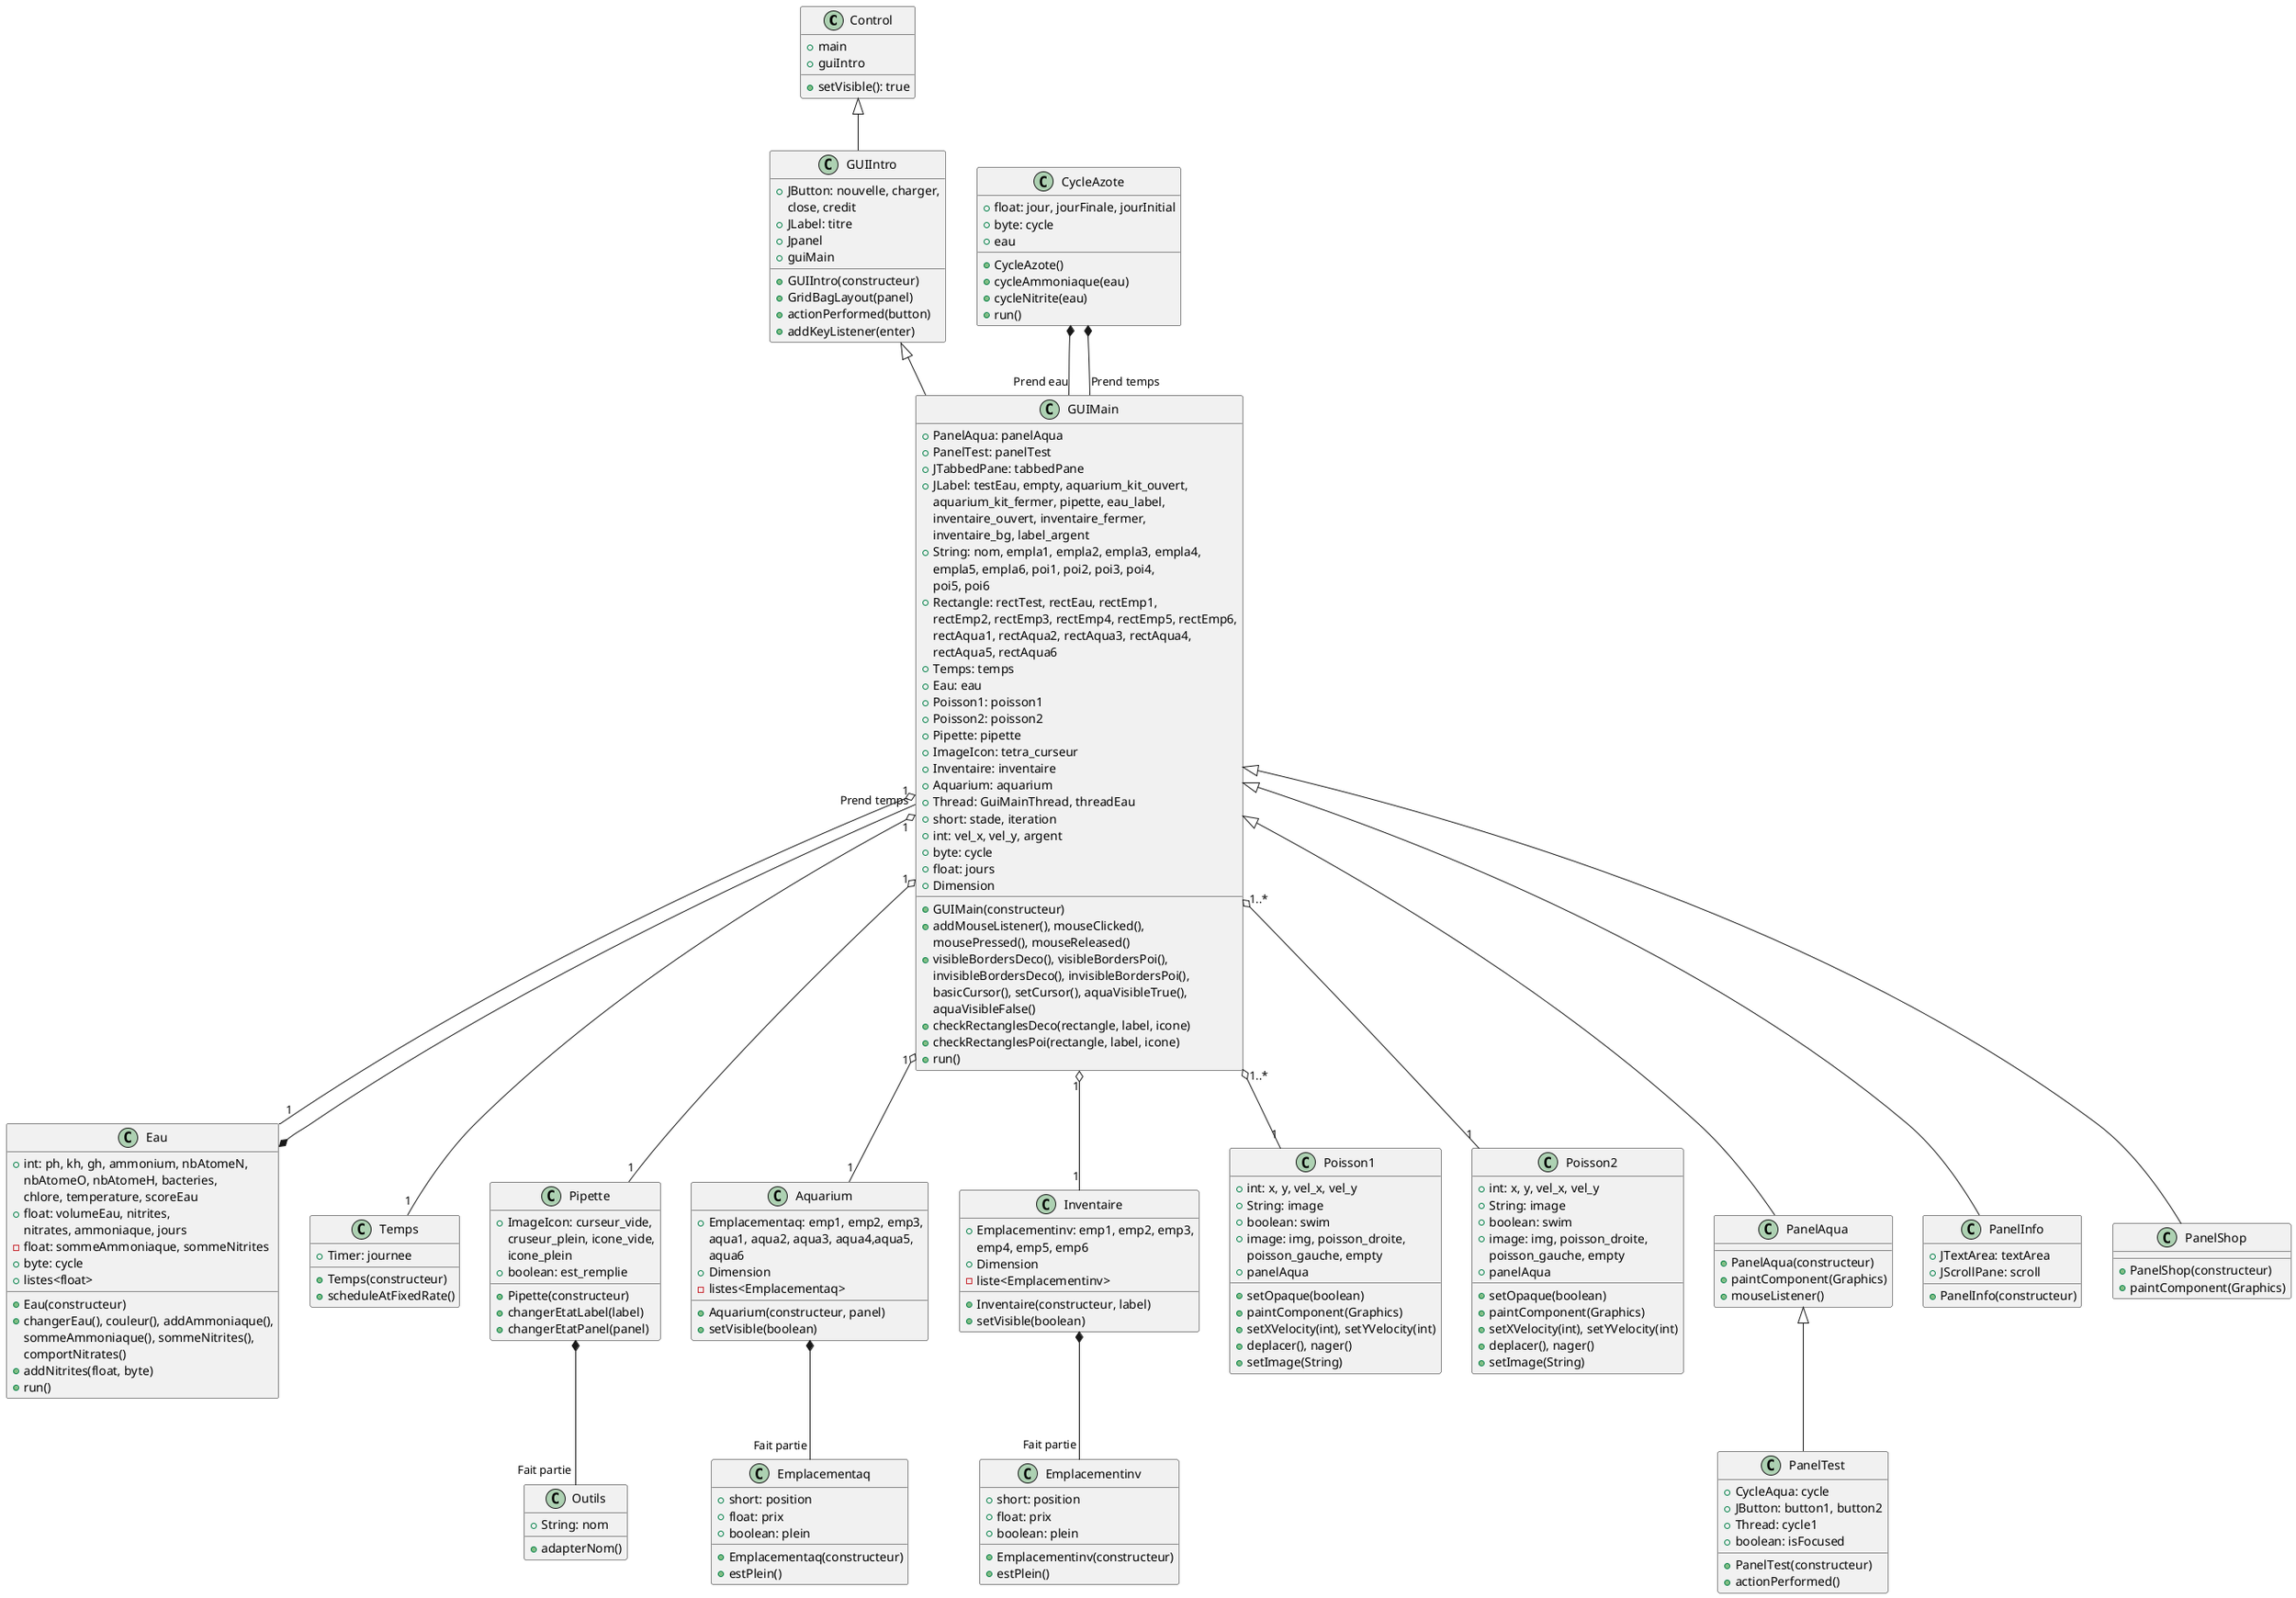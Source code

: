 @startuml Diagram
scale 1


class Control {
    +main
    +guiIntro
    +setVisible(): true
}

class GUIIntro {
    +JButton: nouvelle, charger,
    close, credit
    +JLabel: titre
    +Jpanel
    +guiMain
    +GUIIntro(constructeur)
    +GridBagLayout(panel)
    +actionPerformed(button)
    +addKeyListener(enter)
}

class CycleAzote {
    +float: jour, jourFinale, jourInitial
    +byte: cycle
    +eau
    +CycleAzote()
    +cycleAmmoniaque(eau)
    +cycleNitrite(eau)
    +run()
}

class Eau {
    +int: ph, kh, gh, ammonium, nbAtomeN,
    nbAtomeO, nbAtomeH, bacteries,
    chlore, temperature, scoreEau
    +float: volumeEau, nitrites,
    nitrates, ammoniaque, jours
    -float: sommeAmmoniaque, sommeNitrites
    +byte: cycle
    +listes<float>
    +Eau(constructeur)
    +changerEau(), couleur(), addAmmoniaque(),
    sommeAmmoniaque(), sommeNitrites(),
    comportNitrates()
    +addNitrites(float, byte)
    +run()
}

class Temps {
    +Timer: journee
    +Temps(constructeur)
    +scheduleAtFixedRate()
}

class Outils {
    +String: nom
    +adapterNom()
}

class Pipette {
    +ImageIcon: curseur_vide,
    cruseur_plein, icone_vide,
    icone_plein
    +boolean: est_remplie
    +Pipette(constructeur)
    +changerEtatLabel(label)
    +changerEtatPanel(panel)
}

class Aquarium {
    +Emplacementaq: emp1, emp2, emp3,
    aqua1, aqua2, aqua3, aqua4,aqua5,
    aqua6
    +Dimension
    -listes<Emplacementaq>
    +Aquarium(constructeur, panel)
    +setVisible(boolean)
}

class Emplacementaq {
    +short: position
    +float: prix
    +boolean: plein
    +Emplacementaq(constructeur)
    +estPlein()
}

class Emplacementinv {
    +short: position
    +float: prix
    +boolean: plein
    +Emplacementinv(constructeur)
    +estPlein()
}

class Inventaire {
    +Emplacementinv: emp1, emp2, emp3,
    emp4, emp5, emp6
    +Dimension
    -liste<Emplacementinv>
    +Inventaire(constructeur, label)
    +setVisible(boolean)
}

class Poisson1 {
    +int: x, y, vel_x, vel_y
    +String: image
    +boolean: swim
    +image: img, poisson_droite,
    poisson_gauche, empty
    +panelAqua
    +setOpaque(boolean)
    +paintComponent(Graphics)
    +setXVelocity(int), setYVelocity(int)
    +deplacer(), nager()
    +setImage(String)
}

class Poisson2 {
    +int: x, y, vel_x, vel_y
    +String: image
    +boolean: swim
    +image: img, poisson_droite,
    poisson_gauche, empty
    +panelAqua
    +setOpaque(boolean)
    +paintComponent(Graphics)
    +setXVelocity(int), setYVelocity(int)
    +deplacer(), nager()
    +setImage(String)
}

class PanelAqua {
    +PanelAqua(constructeur)
    +paintComponent(Graphics)
    +mouseListener()
}

class PanelInfo {
    +JTextArea: textArea
    +JScrollPane: scroll
    +PanelInfo(constructeur)
}

class PanelShop {
    +PanelShop(constructeur)
    +paintComponent(Graphics)
}

class PanelTest {
    +CycleAqua: cycle
    +JButton: button1, button2
    +Thread: cycle1
    +boolean: isFocused
    +PanelTest(constructeur)
    +actionPerformed()
}

class GUIMain {
    +PanelAqua: panelAqua
    +PanelTest: panelTest
    +JTabbedPane: tabbedPane
    +JLabel: testEau, empty, aquarium_kit_ouvert,
    aquarium_kit_fermer, pipette, eau_label,
    inventaire_ouvert, inventaire_fermer,
    inventaire_bg, label_argent
    +String: nom, empla1, empla2, empla3, empla4,
    empla5, empla6, poi1, poi2, poi3, poi4,
    poi5, poi6
    +Rectangle: rectTest, rectEau, rectEmp1,
    rectEmp2, rectEmp3, rectEmp4, rectEmp5, rectEmp6,
    rectAqua1, rectAqua2, rectAqua3, rectAqua4,
    rectAqua5, rectAqua6
    +Temps: temps
    +Eau: eau
    +Poisson1: poisson1
    +Poisson2: poisson2
    +Pipette: pipette
    +ImageIcon: tetra_curseur
    +Inventaire: inventaire
    +Aquarium: aquarium
    +Thread: GuiMainThread, threadEau
    +short: stade, iteration
    +int: vel_x, vel_y, argent
    +byte: cycle
    +float: jours
    +Dimension
    +GUIMain(constructeur)
    +addMouseListener(), mouseClicked(),
    mousePressed(), mouseReleased()
    +visibleBordersDeco(), visibleBordersPoi(),
    invisibleBordersDeco(), invisibleBordersPoi(),
    basicCursor(), setCursor(), aquaVisibleTrue(),
    aquaVisibleFalse()
    +checkRectanglesDeco(rectangle, label, icone)
    +checkRectanglesPoi(rectangle, label, icone)
    +run()
}


Control <|-- GUIIntro

GUIIntro <|-- GUIMain
GUIMain <|-- PanelAqua
GUIMain <|-- PanelShop
GUIMain <|-- PanelInfo
PanelAqua <|-- PanelTest

Pipette *-- "Fait partie" Outils
Aquarium *-- "Fait partie" Emplacementaq
Inventaire *-- "Fait partie" Emplacementinv
CycleAzote *-- "Prend eau" GUIMain
CycleAzote *-- "Prend temps" GUIMain
Eau *-- "Prend temps" GUIMain

GUIMain "1" o-- "1" Pipette
GUIMain "1" o-- "1" Inventaire
GUIMain "1" o-- "1" Aquarium
GUIMain "1" o-- "1" Eau
GUIMain "1" o-- "1" Temps
GUIMain "1..*" o-- "1" Poisson1
GUIMain "1..*" o-- "1" Poisson2


@enduml
